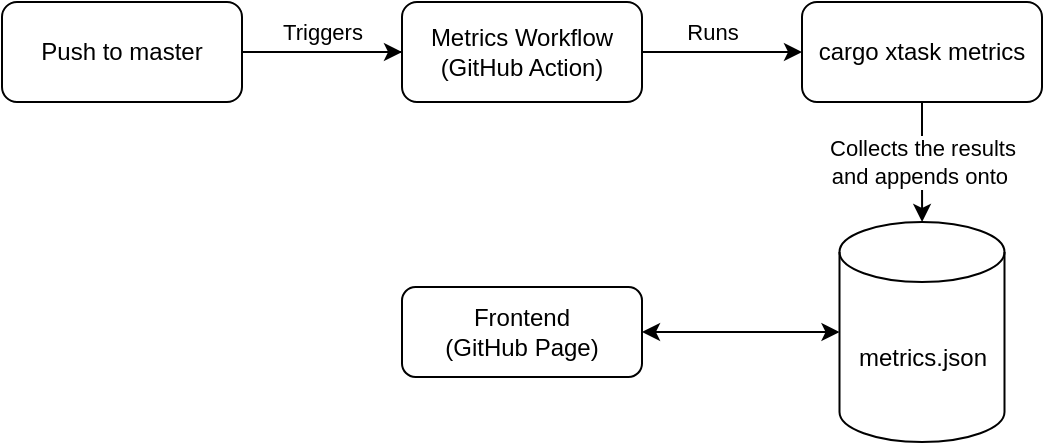<mxfile version="20.8.23" type="device"><diagram name="Page-1" id="Z5bOwmE2BPn5-8Ums4li"><mxGraphModel dx="1048" dy="551" grid="1" gridSize="10" guides="1" tooltips="1" connect="1" arrows="1" fold="1" page="1" pageScale="1" pageWidth="827" pageHeight="1169" math="0" shadow="0"><root><mxCell id="0"/><mxCell id="1" parent="0"/><mxCell id="TrzES7DY_YdRhWzv7bTA-3" value="" style="edgeStyle=orthogonalEdgeStyle;rounded=0;orthogonalLoop=1;jettySize=auto;html=1;" edge="1" parent="1" source="TrzES7DY_YdRhWzv7bTA-1" target="TrzES7DY_YdRhWzv7bTA-2"><mxGeometry relative="1" as="geometry"/></mxCell><mxCell id="TrzES7DY_YdRhWzv7bTA-10" value="Triggers" style="edgeLabel;html=1;align=center;verticalAlign=middle;resizable=0;points=[];" vertex="1" connectable="0" parent="TrzES7DY_YdRhWzv7bTA-3"><mxGeometry x="0.24" y="1" relative="1" as="geometry"><mxPoint x="-10" y="-9" as="offset"/></mxGeometry></mxCell><mxCell id="TrzES7DY_YdRhWzv7bTA-1" value="Push to master" style="rounded=1;whiteSpace=wrap;html=1;" vertex="1" parent="1"><mxGeometry x="80" y="270" width="120" height="50" as="geometry"/></mxCell><mxCell id="TrzES7DY_YdRhWzv7bTA-5" style="edgeStyle=orthogonalEdgeStyle;rounded=0;orthogonalLoop=1;jettySize=auto;html=1;" edge="1" parent="1" source="TrzES7DY_YdRhWzv7bTA-2" target="TrzES7DY_YdRhWzv7bTA-4"><mxGeometry relative="1" as="geometry"/></mxCell><mxCell id="TrzES7DY_YdRhWzv7bTA-11" value="Runs" style="edgeLabel;html=1;align=center;verticalAlign=middle;resizable=0;points=[];" vertex="1" connectable="0" parent="TrzES7DY_YdRhWzv7bTA-5"><mxGeometry x="0.017" y="1" relative="1" as="geometry"><mxPoint x="-6" y="-9" as="offset"/></mxGeometry></mxCell><mxCell id="TrzES7DY_YdRhWzv7bTA-17" value="" style="edgeStyle=orthogonalEdgeStyle;rounded=0;orthogonalLoop=1;jettySize=auto;html=1;endArrow=none;endFill=0;" edge="1" parent="1" source="TrzES7DY_YdRhWzv7bTA-2" target="TrzES7DY_YdRhWzv7bTA-1"><mxGeometry relative="1" as="geometry"/></mxCell><mxCell id="TrzES7DY_YdRhWzv7bTA-2" value="Metrics Workflow&lt;br&gt;(GitHub Action)" style="rounded=1;whiteSpace=wrap;html=1;" vertex="1" parent="1"><mxGeometry x="280" y="270" width="120" height="50" as="geometry"/></mxCell><mxCell id="TrzES7DY_YdRhWzv7bTA-4" value="cargo xtask metrics" style="rounded=1;whiteSpace=wrap;html=1;" vertex="1" parent="1"><mxGeometry x="480" y="270" width="120" height="50" as="geometry"/></mxCell><mxCell id="TrzES7DY_YdRhWzv7bTA-9" style="edgeStyle=orthogonalEdgeStyle;rounded=0;orthogonalLoop=1;jettySize=auto;html=1;" edge="1" parent="1" source="TrzES7DY_YdRhWzv7bTA-4" target="TrzES7DY_YdRhWzv7bTA-8"><mxGeometry relative="1" as="geometry"><mxPoint x="200" y="584" as="sourcePoint"/></mxGeometry></mxCell><mxCell id="TrzES7DY_YdRhWzv7bTA-12" value="Collects the results&lt;br&gt;and appends onto&amp;nbsp;" style="edgeLabel;html=1;align=center;verticalAlign=middle;resizable=0;points=[];" vertex="1" connectable="0" parent="TrzES7DY_YdRhWzv7bTA-9"><mxGeometry x="-0.067" relative="1" as="geometry"><mxPoint y="2" as="offset"/></mxGeometry></mxCell><mxCell id="TrzES7DY_YdRhWzv7bTA-8" value="metrics.json" style="shape=cylinder3;whiteSpace=wrap;html=1;boundedLbl=1;backgroundOutline=1;size=15;" vertex="1" parent="1"><mxGeometry x="498.75" y="380" width="82.5" height="110" as="geometry"/></mxCell><mxCell id="TrzES7DY_YdRhWzv7bTA-19" style="edgeStyle=orthogonalEdgeStyle;rounded=0;orthogonalLoop=1;jettySize=auto;html=1;endArrow=classic;endFill=1;startArrow=classic;startFill=1;" edge="1" parent="1" source="TrzES7DY_YdRhWzv7bTA-18" target="TrzES7DY_YdRhWzv7bTA-8"><mxGeometry relative="1" as="geometry"/></mxCell><mxCell id="TrzES7DY_YdRhWzv7bTA-18" value="Frontend &lt;br&gt;(GitHub Page)" style="rounded=1;whiteSpace=wrap;html=1;" vertex="1" parent="1"><mxGeometry x="280" y="412.5" width="120" height="45" as="geometry"/></mxCell></root></mxGraphModel></diagram></mxfile>
